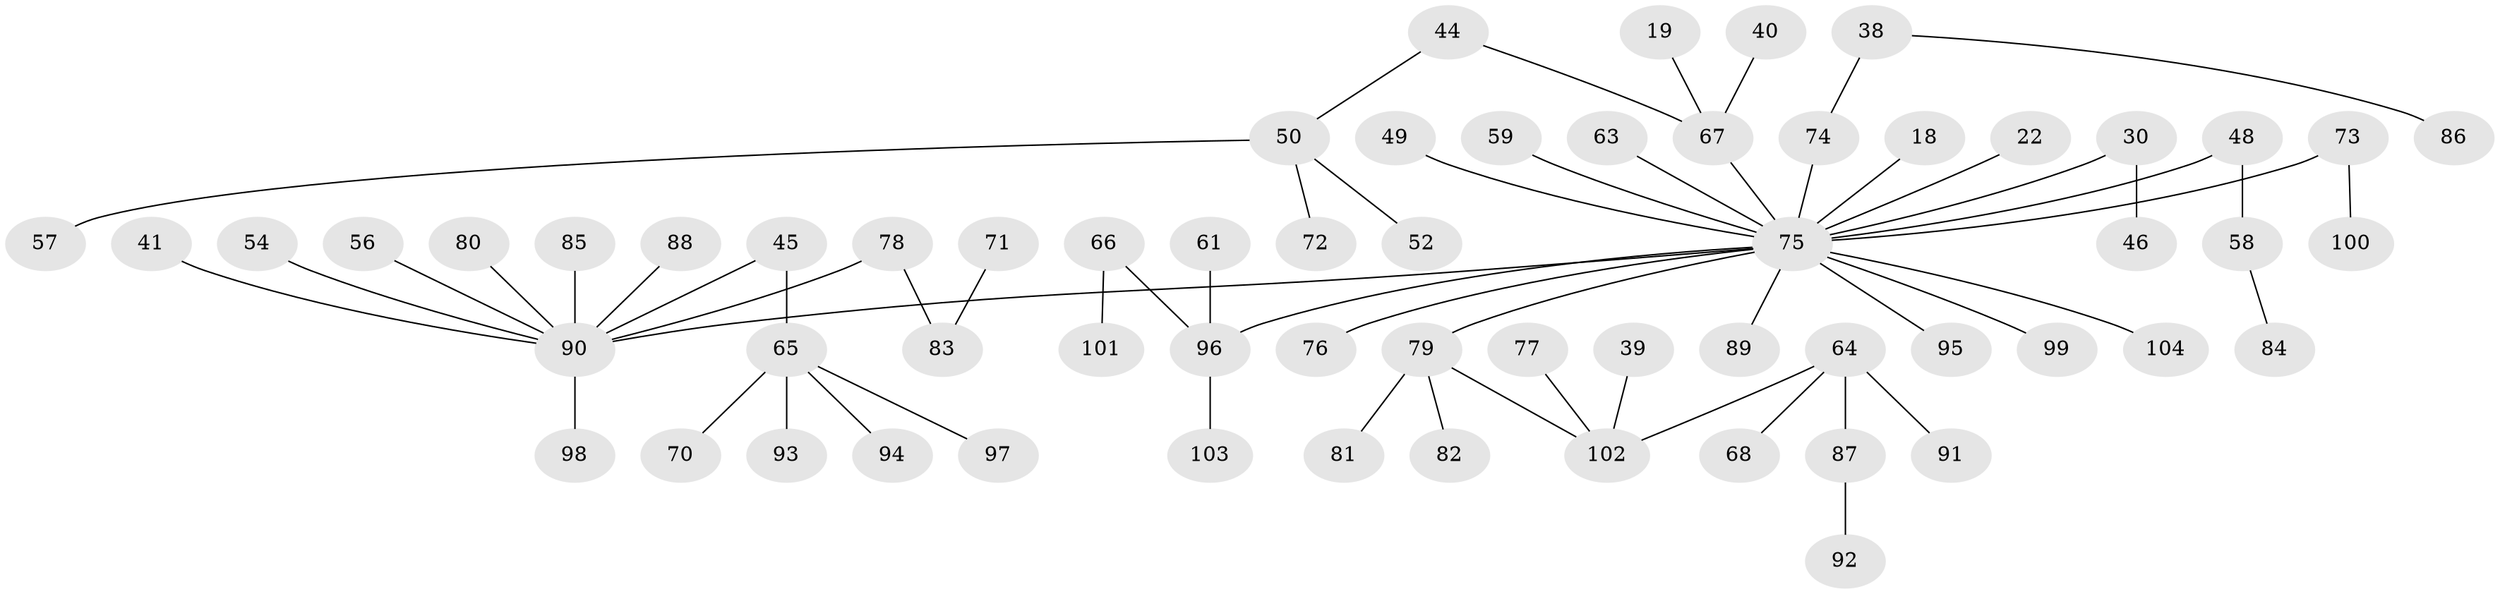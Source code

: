 // original degree distribution, {8: 0.009615384615384616, 6: 0.009615384615384616, 7: 0.009615384615384616, 2: 0.21153846153846154, 3: 0.15384615384615385, 5: 0.028846153846153848, 4: 0.057692307692307696, 1: 0.5192307692307693}
// Generated by graph-tools (version 1.1) at 2025/56/03/04/25 21:56:16]
// undirected, 62 vertices, 61 edges
graph export_dot {
graph [start="1"]
  node [color=gray90,style=filled];
  18;
  19;
  22;
  30;
  38;
  39;
  40 [super="+13"];
  41;
  44;
  45;
  46;
  48;
  49;
  50;
  52;
  54;
  56;
  57;
  58;
  59;
  61;
  63;
  64 [super="+11+26"];
  65 [super="+55"];
  66 [super="+25"];
  67 [super="+8"];
  68;
  70;
  71;
  72;
  73 [super="+36+62+69"];
  74 [super="+20"];
  75 [super="+15+9+33+35+47+43"];
  76;
  77;
  78 [super="+28"];
  79 [super="+6+60"];
  80;
  81;
  82;
  83 [super="+51"];
  84;
  85;
  86;
  87;
  88;
  89;
  90 [super="+31+23+34+27+29+42+53"];
  91;
  92;
  93;
  94;
  95;
  96 [super="+24+21+37"];
  97;
  98;
  99;
  100;
  101;
  102 [super="+32"];
  103;
  104;
  18 -- 75;
  19 -- 67;
  22 -- 75;
  30 -- 46;
  30 -- 75;
  38 -- 86;
  38 -- 74;
  39 -- 102;
  40 -- 67;
  41 -- 90;
  44 -- 50;
  44 -- 67;
  45 -- 90;
  45 -- 65;
  48 -- 58;
  48 -- 75;
  49 -- 75;
  50 -- 52;
  50 -- 57;
  50 -- 72;
  54 -- 90;
  56 -- 90;
  58 -- 84;
  59 -- 75;
  61 -- 96;
  63 -- 75;
  64 -- 87;
  64 -- 91;
  64 -- 68;
  64 -- 102;
  65 -- 70;
  65 -- 93;
  65 -- 94;
  65 -- 97;
  66 -- 101;
  66 -- 96;
  67 -- 75;
  71 -- 83;
  73 -- 75;
  73 -- 100;
  74 -- 75;
  75 -- 104;
  75 -- 76;
  75 -- 79;
  75 -- 95;
  75 -- 90;
  75 -- 96;
  75 -- 89;
  75 -- 99;
  77 -- 102;
  78 -- 90;
  78 -- 83;
  79 -- 81;
  79 -- 82;
  79 -- 102;
  80 -- 90;
  85 -- 90;
  87 -- 92;
  88 -- 90;
  90 -- 98;
  96 -- 103;
}
